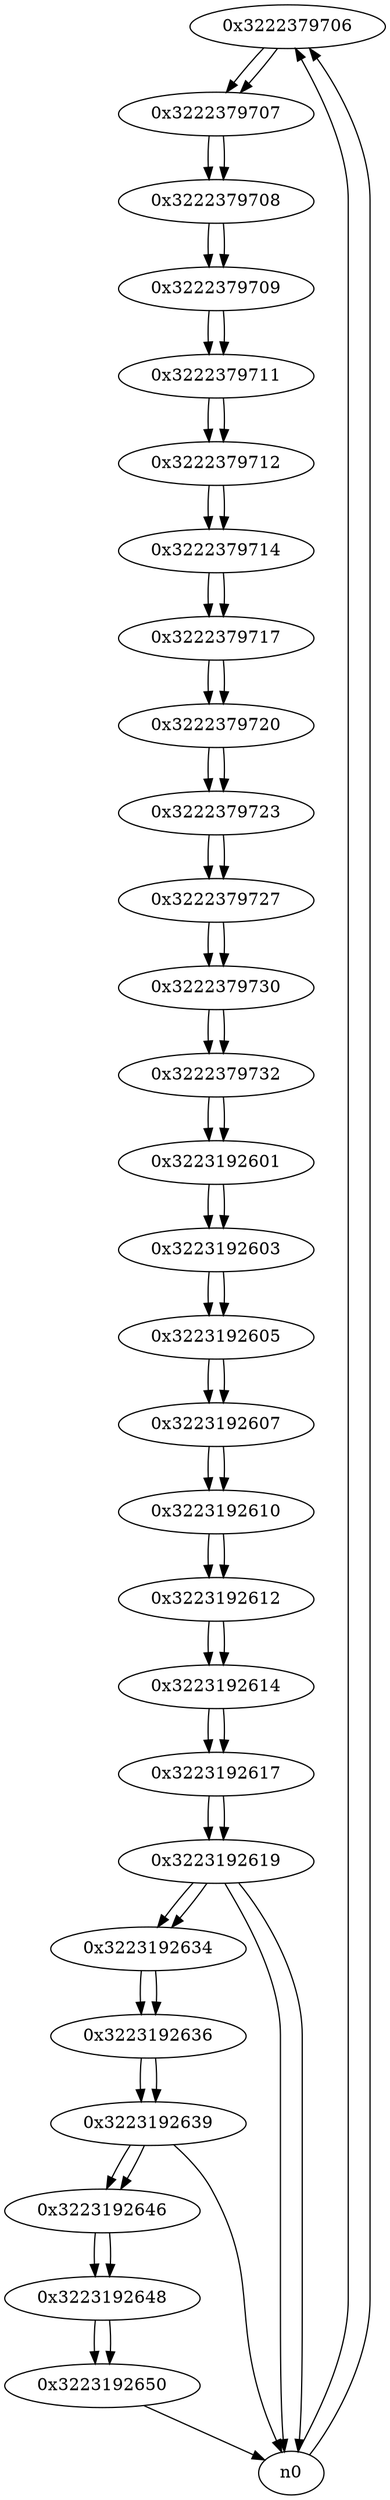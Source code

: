 digraph G{
/* nodes */
  n1 [label="0x3222379706"]
  n2 [label="0x3222379707"]
  n3 [label="0x3222379708"]
  n4 [label="0x3222379709"]
  n5 [label="0x3222379711"]
  n6 [label="0x3222379712"]
  n7 [label="0x3222379714"]
  n8 [label="0x3222379717"]
  n9 [label="0x3222379720"]
  n10 [label="0x3222379723"]
  n11 [label="0x3222379727"]
  n12 [label="0x3222379730"]
  n13 [label="0x3222379732"]
  n14 [label="0x3223192601"]
  n15 [label="0x3223192603"]
  n16 [label="0x3223192605"]
  n17 [label="0x3223192607"]
  n18 [label="0x3223192610"]
  n19 [label="0x3223192612"]
  n20 [label="0x3223192614"]
  n21 [label="0x3223192617"]
  n22 [label="0x3223192619"]
  n23 [label="0x3223192634"]
  n24 [label="0x3223192636"]
  n25 [label="0x3223192639"]
  n26 [label="0x3223192646"]
  n27 [label="0x3223192648"]
  n28 [label="0x3223192650"]
/* edges */
n1 -> n2;
n0 -> n1;
n0 -> n1;
n2 -> n3;
n1 -> n2;
n3 -> n4;
n2 -> n3;
n4 -> n5;
n3 -> n4;
n5 -> n6;
n4 -> n5;
n6 -> n7;
n5 -> n6;
n7 -> n8;
n6 -> n7;
n8 -> n9;
n7 -> n8;
n9 -> n10;
n8 -> n9;
n10 -> n11;
n9 -> n10;
n11 -> n12;
n10 -> n11;
n12 -> n13;
n11 -> n12;
n13 -> n14;
n12 -> n13;
n14 -> n15;
n13 -> n14;
n15 -> n16;
n14 -> n15;
n16 -> n17;
n15 -> n16;
n17 -> n18;
n16 -> n17;
n18 -> n19;
n17 -> n18;
n19 -> n20;
n18 -> n19;
n20 -> n21;
n19 -> n20;
n21 -> n22;
n20 -> n21;
n22 -> n23;
n22 -> n0;
n22 -> n0;
n21 -> n22;
n23 -> n24;
n22 -> n23;
n24 -> n25;
n23 -> n24;
n25 -> n26;
n25 -> n0;
n24 -> n25;
n26 -> n27;
n25 -> n26;
n27 -> n28;
n26 -> n27;
n28 -> n0;
n27 -> n28;
}
